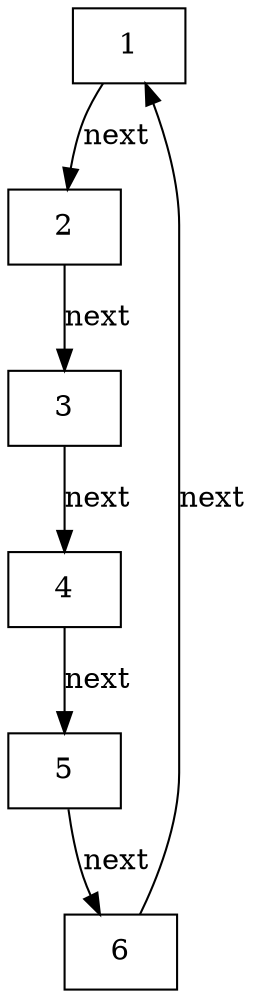 digraph G {
    node [shape=box];
    rankdir=TB;
    node0 [label="1"];
    node1 [label="2"];
    node2 [label="3"];
    node3 [label="4"];
    node4 [label="5"];
    node5 [label="6"];
    node5 -> node0 [label="next"];
    node4 -> node5 [label="next"];
    node3 -> node4 [label="next"];
    node2 -> node3 [label="next"];
    node1 -> node2 [label="next"];
    node0 -> node1 [label="next"];
}
